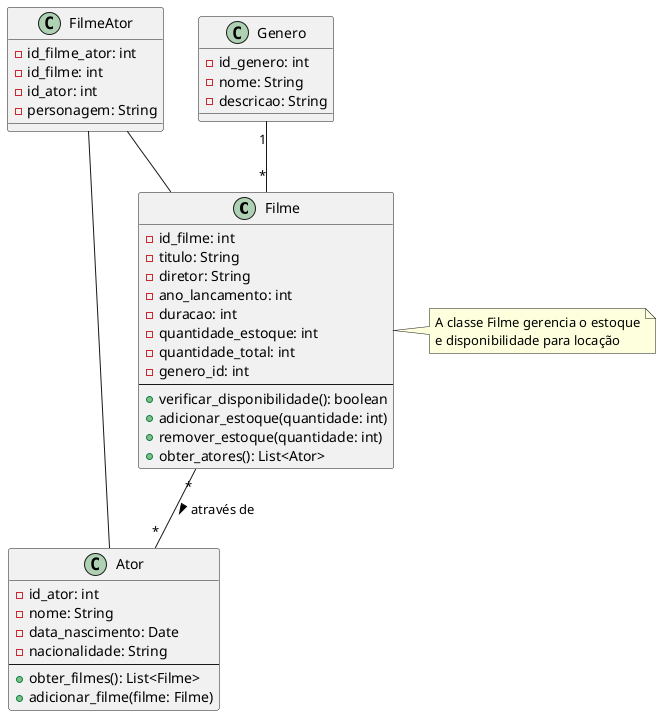 @startuml locadora

/'
Sistema de Cadastro de Filmes para Locadora
Diagrama de Classes UML
Desenvolvido por: Ricardo e Alexsandro
'/

' Classe principal representando um filme
class Filme {
  - id_filme: int
  ' Título do filme (obrigatório)
  - titulo: String
  - diretor: String
  - ano_lancamento: int
  - duracao: int
  ' Quantidade disponível para locação
  - quantidade_estoque: int
  - quantidade_total: int
  - genero_id: int
  --
  + verificar_disponibilidade(): boolean
  + adicionar_estoque(quantidade: int)
  + remover_estoque(quantidade: int)
  + obter_atores(): List<Ator>
}

' Classe representando atores dos filmes
class Ator {
  - id_ator: int
  - nome: String
  - data_nascimento: Date
  - nacionalidade: String
  --
  + obter_filmes(): List<Filme>
  + adicionar_filme(filme: Filme)
}

' Classe para categorização dos filmes
class Genero {
  - id_genero: int
  - nome: String
  - descricao: String
}

/'
Classe de associação para resolver
a relação muitos-para-muitos entre
Filme e Ator
'/
class FilmeAtor {
  - id_filme_ator: int
  - id_filme: int
  - id_ator: int
  - personagem: String
}

' Relações entre as classes
Genero "1" -- "*" Filme
Filme "*" -- "*" Ator : através de >
FilmeAtor -- Filme
FilmeAtor -- Ator

note right of Filme
  A classe Filme gerencia o estoque
  e disponibilidade para locação
end note

@enduml